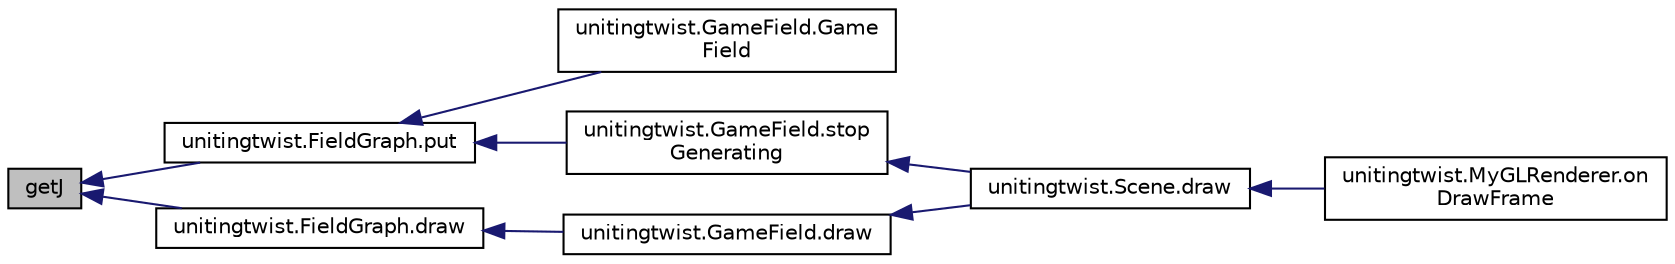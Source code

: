 digraph "getJ"
{
  edge [fontname="Helvetica",fontsize="10",labelfontname="Helvetica",labelfontsize="10"];
  node [fontname="Helvetica",fontsize="10",shape=record];
  rankdir="LR";
  Node21 [label="getJ",height=0.2,width=0.4,color="black", fillcolor="grey75", style="filled", fontcolor="black"];
  Node21 -> Node22 [dir="back",color="midnightblue",fontsize="10",style="solid",fontname="Helvetica"];
  Node22 [label="unitingtwist.FieldGraph.put",height=0.2,width=0.4,color="black", fillcolor="white", style="filled",URL="$classunitingtwist_1_1_field_graph.html#ad00bb318775c75318a78b012a28a3cc8",tooltip="Put a new hexagon into the field graph. "];
  Node22 -> Node23 [dir="back",color="midnightblue",fontsize="10",style="solid",fontname="Helvetica"];
  Node23 [label="unitingtwist.GameField.Game\lField",height=0.2,width=0.4,color="black", fillcolor="white", style="filled",URL="$classunitingtwist_1_1_game_field.html#a60249e68db18dd0bc0bd4f2f29281531"];
  Node22 -> Node24 [dir="back",color="midnightblue",fontsize="10",style="solid",fontname="Helvetica"];
  Node24 [label="unitingtwist.GameField.stop\lGenerating",height=0.2,width=0.4,color="black", fillcolor="white", style="filled",URL="$classunitingtwist_1_1_game_field.html#a28a9f1f8fa9987e78b712b22aa8792a3"];
  Node24 -> Node25 [dir="back",color="midnightblue",fontsize="10",style="solid",fontname="Helvetica"];
  Node25 [label="unitingtwist.Scene.draw",height=0.2,width=0.4,color="black", fillcolor="white", style="filled",URL="$classunitingtwist_1_1_scene.html#ace8a0d2a4e41b6d83897d48fd91a7ab3"];
  Node25 -> Node26 [dir="back",color="midnightblue",fontsize="10",style="solid",fontname="Helvetica"];
  Node26 [label="unitingtwist.MyGLRenderer.on\lDrawFrame",height=0.2,width=0.4,color="black", fillcolor="white", style="filled",URL="$classunitingtwist_1_1_my_g_l_renderer.html#aba4bf3428902adb204d17703e7afcbc9"];
  Node21 -> Node27 [dir="back",color="midnightblue",fontsize="10",style="solid",fontname="Helvetica"];
  Node27 [label="unitingtwist.FieldGraph.draw",height=0.2,width=0.4,color="black", fillcolor="white", style="filled",URL="$classunitingtwist_1_1_field_graph.html#ac3e315879303dbd473ae480260356919",tooltip="Draw the initial representation on the OpenGL surface. "];
  Node27 -> Node28 [dir="back",color="midnightblue",fontsize="10",style="solid",fontname="Helvetica"];
  Node28 [label="unitingtwist.GameField.draw",height=0.2,width=0.4,color="black", fillcolor="white", style="filled",URL="$classunitingtwist_1_1_game_field.html#ace8a0d2a4e41b6d83897d48fd91a7ab3",tooltip="Draw the initial representation on the OpenGL surface. "];
  Node28 -> Node25 [dir="back",color="midnightblue",fontsize="10",style="solid",fontname="Helvetica"];
}
